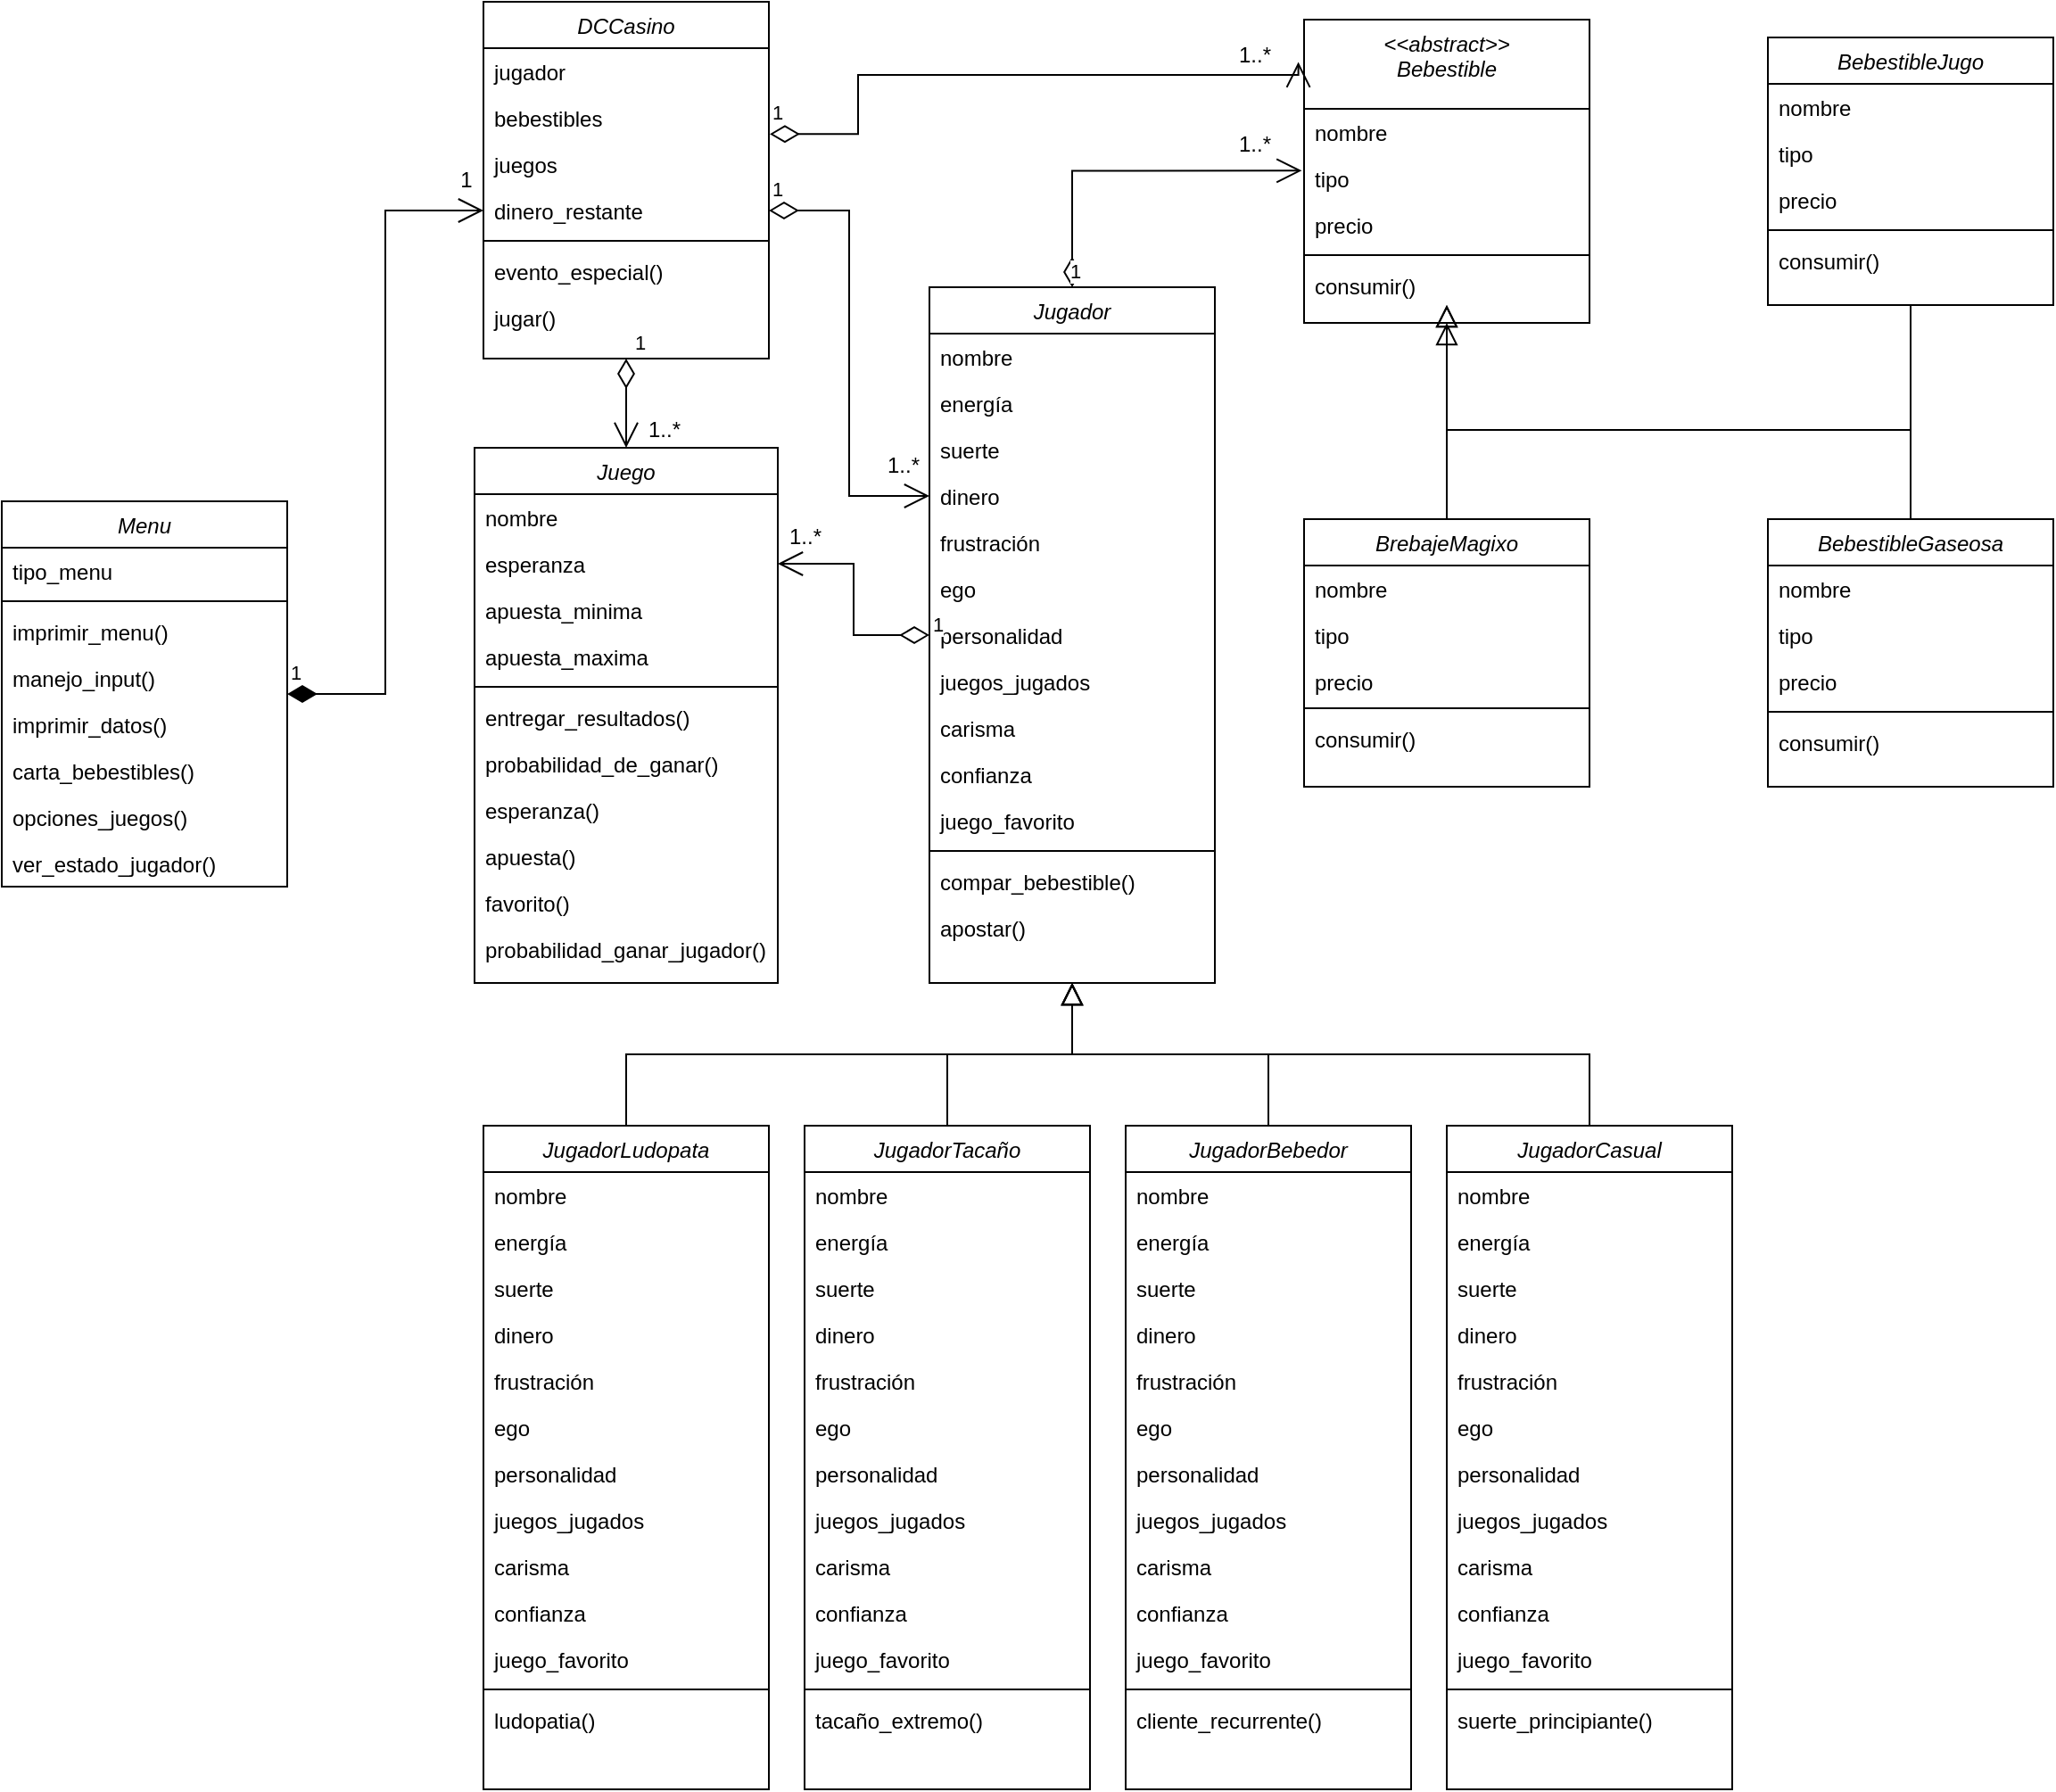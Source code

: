 <mxfile version="17.4.0" type="github">
  <diagram id="C5RBs43oDa-KdzZeNtuy" name="Page-1">
    <mxGraphModel dx="1074" dy="660" grid="1" gridSize="10" guides="1" tooltips="1" connect="1" arrows="1" fold="1" page="1" pageScale="1" pageWidth="827" pageHeight="1169" math="0" shadow="0">
      <root>
        <mxCell id="WIyWlLk6GJQsqaUBKTNV-0" />
        <mxCell id="WIyWlLk6GJQsqaUBKTNV-1" parent="WIyWlLk6GJQsqaUBKTNV-0" />
        <mxCell id="zkfFHV4jXpPFQw0GAbJ--0" value="DCCasino" style="swimlane;fontStyle=2;align=center;verticalAlign=top;childLayout=stackLayout;horizontal=1;startSize=26;horizontalStack=0;resizeParent=1;resizeLast=0;collapsible=1;marginBottom=0;rounded=0;shadow=0;strokeWidth=1;" parent="WIyWlLk6GJQsqaUBKTNV-1" vertex="1">
          <mxGeometry x="380" y="110" width="160" height="200" as="geometry">
            <mxRectangle x="230" y="140" width="160" height="26" as="alternateBounds" />
          </mxGeometry>
        </mxCell>
        <mxCell id="S4NbqD-LdJgYtRjhfQRQ-27" value="jugador     &#xa;" style="text;align=left;verticalAlign=top;spacingLeft=4;spacingRight=4;overflow=hidden;rotatable=0;points=[[0,0.5],[1,0.5]];portConstraint=eastwest;rounded=0;shadow=0;html=0;" vertex="1" parent="zkfFHV4jXpPFQw0GAbJ--0">
          <mxGeometry y="26" width="160" height="26" as="geometry" />
        </mxCell>
        <mxCell id="S4NbqD-LdJgYtRjhfQRQ-28" value="bebestibles" style="text;align=left;verticalAlign=top;spacingLeft=4;spacingRight=4;overflow=hidden;rotatable=0;points=[[0,0.5],[1,0.5]];portConstraint=eastwest;rounded=0;shadow=0;html=0;" vertex="1" parent="zkfFHV4jXpPFQw0GAbJ--0">
          <mxGeometry y="52" width="160" height="26" as="geometry" />
        </mxCell>
        <mxCell id="zkfFHV4jXpPFQw0GAbJ--1" value="juegos" style="text;align=left;verticalAlign=top;spacingLeft=4;spacingRight=4;overflow=hidden;rotatable=0;points=[[0,0.5],[1,0.5]];portConstraint=eastwest;" parent="zkfFHV4jXpPFQw0GAbJ--0" vertex="1">
          <mxGeometry y="78" width="160" height="26" as="geometry" />
        </mxCell>
        <mxCell id="zkfFHV4jXpPFQw0GAbJ--2" value="dinero_restante" style="text;align=left;verticalAlign=top;spacingLeft=4;spacingRight=4;overflow=hidden;rotatable=0;points=[[0,0.5],[1,0.5]];portConstraint=eastwest;rounded=0;shadow=0;html=0;" parent="zkfFHV4jXpPFQw0GAbJ--0" vertex="1">
          <mxGeometry y="104" width="160" height="26" as="geometry" />
        </mxCell>
        <mxCell id="zkfFHV4jXpPFQw0GAbJ--4" value="" style="line;html=1;strokeWidth=1;align=left;verticalAlign=middle;spacingTop=-1;spacingLeft=3;spacingRight=3;rotatable=0;labelPosition=right;points=[];portConstraint=eastwest;" parent="zkfFHV4jXpPFQw0GAbJ--0" vertex="1">
          <mxGeometry y="130" width="160" height="8" as="geometry" />
        </mxCell>
        <mxCell id="zkfFHV4jXpPFQw0GAbJ--5" value="evento_especial()" style="text;align=left;verticalAlign=top;spacingLeft=4;spacingRight=4;overflow=hidden;rotatable=0;points=[[0,0.5],[1,0.5]];portConstraint=eastwest;" parent="zkfFHV4jXpPFQw0GAbJ--0" vertex="1">
          <mxGeometry y="138" width="160" height="26" as="geometry" />
        </mxCell>
        <mxCell id="S4NbqD-LdJgYtRjhfQRQ-1" value="jugar()" style="text;align=left;verticalAlign=top;spacingLeft=4;spacingRight=4;overflow=hidden;rotatable=0;points=[[0,0.5],[1,0.5]];portConstraint=eastwest;" vertex="1" parent="zkfFHV4jXpPFQw0GAbJ--0">
          <mxGeometry y="164" width="160" height="26" as="geometry" />
        </mxCell>
        <mxCell id="S4NbqD-LdJgYtRjhfQRQ-2" value="Menu" style="swimlane;fontStyle=2;align=center;verticalAlign=top;childLayout=stackLayout;horizontal=1;startSize=26;horizontalStack=0;resizeParent=1;resizeLast=0;collapsible=1;marginBottom=0;rounded=0;shadow=0;strokeWidth=1;" vertex="1" parent="WIyWlLk6GJQsqaUBKTNV-1">
          <mxGeometry x="110" y="390" width="160" height="216" as="geometry">
            <mxRectangle x="230" y="140" width="160" height="26" as="alternateBounds" />
          </mxGeometry>
        </mxCell>
        <mxCell id="S4NbqD-LdJgYtRjhfQRQ-3" value="tipo_menu " style="text;align=left;verticalAlign=top;spacingLeft=4;spacingRight=4;overflow=hidden;rotatable=0;points=[[0,0.5],[1,0.5]];portConstraint=eastwest;" vertex="1" parent="S4NbqD-LdJgYtRjhfQRQ-2">
          <mxGeometry y="26" width="160" height="26" as="geometry" />
        </mxCell>
        <mxCell id="S4NbqD-LdJgYtRjhfQRQ-7" value="" style="line;html=1;strokeWidth=1;align=left;verticalAlign=middle;spacingTop=-1;spacingLeft=3;spacingRight=3;rotatable=0;labelPosition=right;points=[];portConstraint=eastwest;" vertex="1" parent="S4NbqD-LdJgYtRjhfQRQ-2">
          <mxGeometry y="52" width="160" height="8" as="geometry" />
        </mxCell>
        <mxCell id="S4NbqD-LdJgYtRjhfQRQ-207" value="imprimir_menu()" style="text;align=left;verticalAlign=top;spacingLeft=4;spacingRight=4;overflow=hidden;rotatable=0;points=[[0,0.5],[1,0.5]];portConstraint=eastwest;" vertex="1" parent="S4NbqD-LdJgYtRjhfQRQ-2">
          <mxGeometry y="60" width="160" height="26" as="geometry" />
        </mxCell>
        <mxCell id="S4NbqD-LdJgYtRjhfQRQ-208" value="manejo_input()" style="text;align=left;verticalAlign=top;spacingLeft=4;spacingRight=4;overflow=hidden;rotatable=0;points=[[0,0.5],[1,0.5]];portConstraint=eastwest;" vertex="1" parent="S4NbqD-LdJgYtRjhfQRQ-2">
          <mxGeometry y="86" width="160" height="26" as="geometry" />
        </mxCell>
        <mxCell id="S4NbqD-LdJgYtRjhfQRQ-211" value="imprimir_datos()" style="text;align=left;verticalAlign=top;spacingLeft=4;spacingRight=4;overflow=hidden;rotatable=0;points=[[0,0.5],[1,0.5]];portConstraint=eastwest;" vertex="1" parent="S4NbqD-LdJgYtRjhfQRQ-2">
          <mxGeometry y="112" width="160" height="26" as="geometry" />
        </mxCell>
        <mxCell id="S4NbqD-LdJgYtRjhfQRQ-209" value="carta_bebestibles()" style="text;align=left;verticalAlign=top;spacingLeft=4;spacingRight=4;overflow=hidden;rotatable=0;points=[[0,0.5],[1,0.5]];portConstraint=eastwest;" vertex="1" parent="S4NbqD-LdJgYtRjhfQRQ-2">
          <mxGeometry y="138" width="160" height="26" as="geometry" />
        </mxCell>
        <mxCell id="S4NbqD-LdJgYtRjhfQRQ-210" value="opciones_juegos()" style="text;align=left;verticalAlign=top;spacingLeft=4;spacingRight=4;overflow=hidden;rotatable=0;points=[[0,0.5],[1,0.5]];portConstraint=eastwest;" vertex="1" parent="S4NbqD-LdJgYtRjhfQRQ-2">
          <mxGeometry y="164" width="160" height="26" as="geometry" />
        </mxCell>
        <mxCell id="S4NbqD-LdJgYtRjhfQRQ-212" value="ver_estado_jugador()" style="text;align=left;verticalAlign=top;spacingLeft=4;spacingRight=4;overflow=hidden;rotatable=0;points=[[0,0.5],[1,0.5]];portConstraint=eastwest;" vertex="1" parent="S4NbqD-LdJgYtRjhfQRQ-2">
          <mxGeometry y="190" width="160" height="26" as="geometry" />
        </mxCell>
        <mxCell id="S4NbqD-LdJgYtRjhfQRQ-10" value="Jugador" style="swimlane;fontStyle=2;align=center;verticalAlign=top;childLayout=stackLayout;horizontal=1;startSize=26;horizontalStack=0;resizeParent=1;resizeLast=0;collapsible=1;marginBottom=0;rounded=0;shadow=0;strokeWidth=1;" vertex="1" parent="WIyWlLk6GJQsqaUBKTNV-1">
          <mxGeometry x="630" y="270" width="160" height="390" as="geometry">
            <mxRectangle x="230" y="140" width="160" height="26" as="alternateBounds" />
          </mxGeometry>
        </mxCell>
        <mxCell id="S4NbqD-LdJgYtRjhfQRQ-30" value="nombre" style="text;align=left;verticalAlign=top;spacingLeft=4;spacingRight=4;overflow=hidden;rotatable=0;points=[[0,0.5],[1,0.5]];portConstraint=eastwest;" vertex="1" parent="S4NbqD-LdJgYtRjhfQRQ-10">
          <mxGeometry y="26" width="160" height="26" as="geometry" />
        </mxCell>
        <mxCell id="S4NbqD-LdJgYtRjhfQRQ-14" value="energía" style="text;align=left;verticalAlign=top;spacingLeft=4;spacingRight=4;overflow=hidden;rotatable=0;points=[[0,0.5],[1,0.5]];portConstraint=eastwest;rounded=0;shadow=0;html=0;" vertex="1" parent="S4NbqD-LdJgYtRjhfQRQ-10">
          <mxGeometry y="52" width="160" height="26" as="geometry" />
        </mxCell>
        <mxCell id="S4NbqD-LdJgYtRjhfQRQ-31" value="suerte" style="text;align=left;verticalAlign=top;spacingLeft=4;spacingRight=4;overflow=hidden;rotatable=0;points=[[0,0.5],[1,0.5]];portConstraint=eastwest;" vertex="1" parent="S4NbqD-LdJgYtRjhfQRQ-10">
          <mxGeometry y="78" width="160" height="26" as="geometry" />
        </mxCell>
        <mxCell id="S4NbqD-LdJgYtRjhfQRQ-12" value="dinero" style="text;align=left;verticalAlign=top;spacingLeft=4;spacingRight=4;overflow=hidden;rotatable=0;points=[[0,0.5],[1,0.5]];portConstraint=eastwest;rounded=0;shadow=0;html=0;" vertex="1" parent="S4NbqD-LdJgYtRjhfQRQ-10">
          <mxGeometry y="104" width="160" height="26" as="geometry" />
        </mxCell>
        <mxCell id="S4NbqD-LdJgYtRjhfQRQ-32" value="frustración" style="text;align=left;verticalAlign=top;spacingLeft=4;spacingRight=4;overflow=hidden;rotatable=0;points=[[0,0.5],[1,0.5]];portConstraint=eastwest;" vertex="1" parent="S4NbqD-LdJgYtRjhfQRQ-10">
          <mxGeometry y="130" width="160" height="26" as="geometry" />
        </mxCell>
        <mxCell id="S4NbqD-LdJgYtRjhfQRQ-33" value="ego" style="text;align=left;verticalAlign=top;spacingLeft=4;spacingRight=4;overflow=hidden;rotatable=0;points=[[0,0.5],[1,0.5]];portConstraint=eastwest;" vertex="1" parent="S4NbqD-LdJgYtRjhfQRQ-10">
          <mxGeometry y="156" width="160" height="26" as="geometry" />
        </mxCell>
        <mxCell id="S4NbqD-LdJgYtRjhfQRQ-34" value="personalidad" style="text;align=left;verticalAlign=top;spacingLeft=4;spacingRight=4;overflow=hidden;rotatable=0;points=[[0,0.5],[1,0.5]];portConstraint=eastwest;" vertex="1" parent="S4NbqD-LdJgYtRjhfQRQ-10">
          <mxGeometry y="182" width="160" height="26" as="geometry" />
        </mxCell>
        <mxCell id="S4NbqD-LdJgYtRjhfQRQ-35" value="juegos_jugados" style="text;align=left;verticalAlign=top;spacingLeft=4;spacingRight=4;overflow=hidden;rotatable=0;points=[[0,0.5],[1,0.5]];portConstraint=eastwest;" vertex="1" parent="S4NbqD-LdJgYtRjhfQRQ-10">
          <mxGeometry y="208" width="160" height="26" as="geometry" />
        </mxCell>
        <mxCell id="S4NbqD-LdJgYtRjhfQRQ-11" value="carisma" style="text;align=left;verticalAlign=top;spacingLeft=4;spacingRight=4;overflow=hidden;rotatable=0;points=[[0,0.5],[1,0.5]];portConstraint=eastwest;" vertex="1" parent="S4NbqD-LdJgYtRjhfQRQ-10">
          <mxGeometry y="234" width="160" height="26" as="geometry" />
        </mxCell>
        <mxCell id="S4NbqD-LdJgYtRjhfQRQ-13" value="confianza" style="text;align=left;verticalAlign=top;spacingLeft=4;spacingRight=4;overflow=hidden;rotatable=0;points=[[0,0.5],[1,0.5]];portConstraint=eastwest;rounded=0;shadow=0;html=0;" vertex="1" parent="S4NbqD-LdJgYtRjhfQRQ-10">
          <mxGeometry y="260" width="160" height="26" as="geometry" />
        </mxCell>
        <mxCell id="S4NbqD-LdJgYtRjhfQRQ-36" value="juego_favorito" style="text;align=left;verticalAlign=top;spacingLeft=4;spacingRight=4;overflow=hidden;rotatable=0;points=[[0,0.5],[1,0.5]];portConstraint=eastwest;rounded=0;shadow=0;html=0;" vertex="1" parent="S4NbqD-LdJgYtRjhfQRQ-10">
          <mxGeometry y="286" width="160" height="26" as="geometry" />
        </mxCell>
        <mxCell id="S4NbqD-LdJgYtRjhfQRQ-15" value="" style="line;html=1;strokeWidth=1;align=left;verticalAlign=middle;spacingTop=-1;spacingLeft=3;spacingRight=3;rotatable=0;labelPosition=right;points=[];portConstraint=eastwest;" vertex="1" parent="S4NbqD-LdJgYtRjhfQRQ-10">
          <mxGeometry y="312" width="160" height="8" as="geometry" />
        </mxCell>
        <mxCell id="S4NbqD-LdJgYtRjhfQRQ-16" value="compar_bebestible()" style="text;align=left;verticalAlign=top;spacingLeft=4;spacingRight=4;overflow=hidden;rotatable=0;points=[[0,0.5],[1,0.5]];portConstraint=eastwest;" vertex="1" parent="S4NbqD-LdJgYtRjhfQRQ-10">
          <mxGeometry y="320" width="160" height="26" as="geometry" />
        </mxCell>
        <mxCell id="S4NbqD-LdJgYtRjhfQRQ-17" value="apostar()" style="text;align=left;verticalAlign=top;spacingLeft=4;spacingRight=4;overflow=hidden;rotatable=0;points=[[0,0.5],[1,0.5]];portConstraint=eastwest;" vertex="1" parent="S4NbqD-LdJgYtRjhfQRQ-10">
          <mxGeometry y="346" width="160" height="26" as="geometry" />
        </mxCell>
        <mxCell id="S4NbqD-LdJgYtRjhfQRQ-37" value="JugadorLudopata" style="swimlane;fontStyle=2;align=center;verticalAlign=top;childLayout=stackLayout;horizontal=1;startSize=26;horizontalStack=0;resizeParent=1;resizeLast=0;collapsible=1;marginBottom=0;rounded=0;shadow=0;strokeWidth=1;" vertex="1" parent="WIyWlLk6GJQsqaUBKTNV-1">
          <mxGeometry x="380" y="740" width="160" height="372" as="geometry">
            <mxRectangle x="230" y="140" width="160" height="26" as="alternateBounds" />
          </mxGeometry>
        </mxCell>
        <mxCell id="S4NbqD-LdJgYtRjhfQRQ-38" value="nombre" style="text;align=left;verticalAlign=top;spacingLeft=4;spacingRight=4;overflow=hidden;rotatable=0;points=[[0,0.5],[1,0.5]];portConstraint=eastwest;" vertex="1" parent="S4NbqD-LdJgYtRjhfQRQ-37">
          <mxGeometry y="26" width="160" height="26" as="geometry" />
        </mxCell>
        <mxCell id="S4NbqD-LdJgYtRjhfQRQ-39" value="energía" style="text;align=left;verticalAlign=top;spacingLeft=4;spacingRight=4;overflow=hidden;rotatable=0;points=[[0,0.5],[1,0.5]];portConstraint=eastwest;rounded=0;shadow=0;html=0;" vertex="1" parent="S4NbqD-LdJgYtRjhfQRQ-37">
          <mxGeometry y="52" width="160" height="26" as="geometry" />
        </mxCell>
        <mxCell id="S4NbqD-LdJgYtRjhfQRQ-40" value="suerte" style="text;align=left;verticalAlign=top;spacingLeft=4;spacingRight=4;overflow=hidden;rotatable=0;points=[[0,0.5],[1,0.5]];portConstraint=eastwest;" vertex="1" parent="S4NbqD-LdJgYtRjhfQRQ-37">
          <mxGeometry y="78" width="160" height="26" as="geometry" />
        </mxCell>
        <mxCell id="S4NbqD-LdJgYtRjhfQRQ-41" value="dinero" style="text;align=left;verticalAlign=top;spacingLeft=4;spacingRight=4;overflow=hidden;rotatable=0;points=[[0,0.5],[1,0.5]];portConstraint=eastwest;rounded=0;shadow=0;html=0;" vertex="1" parent="S4NbqD-LdJgYtRjhfQRQ-37">
          <mxGeometry y="104" width="160" height="26" as="geometry" />
        </mxCell>
        <mxCell id="S4NbqD-LdJgYtRjhfQRQ-42" value="frustración" style="text;align=left;verticalAlign=top;spacingLeft=4;spacingRight=4;overflow=hidden;rotatable=0;points=[[0,0.5],[1,0.5]];portConstraint=eastwest;" vertex="1" parent="S4NbqD-LdJgYtRjhfQRQ-37">
          <mxGeometry y="130" width="160" height="26" as="geometry" />
        </mxCell>
        <mxCell id="S4NbqD-LdJgYtRjhfQRQ-43" value="ego" style="text;align=left;verticalAlign=top;spacingLeft=4;spacingRight=4;overflow=hidden;rotatable=0;points=[[0,0.5],[1,0.5]];portConstraint=eastwest;" vertex="1" parent="S4NbqD-LdJgYtRjhfQRQ-37">
          <mxGeometry y="156" width="160" height="26" as="geometry" />
        </mxCell>
        <mxCell id="S4NbqD-LdJgYtRjhfQRQ-44" value="personalidad" style="text;align=left;verticalAlign=top;spacingLeft=4;spacingRight=4;overflow=hidden;rotatable=0;points=[[0,0.5],[1,0.5]];portConstraint=eastwest;" vertex="1" parent="S4NbqD-LdJgYtRjhfQRQ-37">
          <mxGeometry y="182" width="160" height="26" as="geometry" />
        </mxCell>
        <mxCell id="S4NbqD-LdJgYtRjhfQRQ-45" value="juegos_jugados" style="text;align=left;verticalAlign=top;spacingLeft=4;spacingRight=4;overflow=hidden;rotatable=0;points=[[0,0.5],[1,0.5]];portConstraint=eastwest;" vertex="1" parent="S4NbqD-LdJgYtRjhfQRQ-37">
          <mxGeometry y="208" width="160" height="26" as="geometry" />
        </mxCell>
        <mxCell id="S4NbqD-LdJgYtRjhfQRQ-46" value="carisma" style="text;align=left;verticalAlign=top;spacingLeft=4;spacingRight=4;overflow=hidden;rotatable=0;points=[[0,0.5],[1,0.5]];portConstraint=eastwest;" vertex="1" parent="S4NbqD-LdJgYtRjhfQRQ-37">
          <mxGeometry y="234" width="160" height="26" as="geometry" />
        </mxCell>
        <mxCell id="S4NbqD-LdJgYtRjhfQRQ-47" value="confianza" style="text;align=left;verticalAlign=top;spacingLeft=4;spacingRight=4;overflow=hidden;rotatable=0;points=[[0,0.5],[1,0.5]];portConstraint=eastwest;rounded=0;shadow=0;html=0;" vertex="1" parent="S4NbqD-LdJgYtRjhfQRQ-37">
          <mxGeometry y="260" width="160" height="26" as="geometry" />
        </mxCell>
        <mxCell id="S4NbqD-LdJgYtRjhfQRQ-48" value="juego_favorito" style="text;align=left;verticalAlign=top;spacingLeft=4;spacingRight=4;overflow=hidden;rotatable=0;points=[[0,0.5],[1,0.5]];portConstraint=eastwest;rounded=0;shadow=0;html=0;" vertex="1" parent="S4NbqD-LdJgYtRjhfQRQ-37">
          <mxGeometry y="286" width="160" height="26" as="geometry" />
        </mxCell>
        <mxCell id="S4NbqD-LdJgYtRjhfQRQ-49" value="" style="line;html=1;strokeWidth=1;align=left;verticalAlign=middle;spacingTop=-1;spacingLeft=3;spacingRight=3;rotatable=0;labelPosition=right;points=[];portConstraint=eastwest;" vertex="1" parent="S4NbqD-LdJgYtRjhfQRQ-37">
          <mxGeometry y="312" width="160" height="8" as="geometry" />
        </mxCell>
        <mxCell id="S4NbqD-LdJgYtRjhfQRQ-53" value="ludopatia()" style="text;align=left;verticalAlign=top;spacingLeft=4;spacingRight=4;overflow=hidden;rotatable=0;points=[[0,0.5],[1,0.5]];portConstraint=eastwest;rounded=0;shadow=0;html=0;" vertex="1" parent="S4NbqD-LdJgYtRjhfQRQ-37">
          <mxGeometry y="320" width="160" height="26" as="geometry" />
        </mxCell>
        <mxCell id="S4NbqD-LdJgYtRjhfQRQ-54" value="JugadorTacaño" style="swimlane;fontStyle=2;align=center;verticalAlign=top;childLayout=stackLayout;horizontal=1;startSize=26;horizontalStack=0;resizeParent=1;resizeLast=0;collapsible=1;marginBottom=0;rounded=0;shadow=0;strokeWidth=1;" vertex="1" parent="WIyWlLk6GJQsqaUBKTNV-1">
          <mxGeometry x="560" y="740" width="160" height="372" as="geometry">
            <mxRectangle x="230" y="140" width="160" height="26" as="alternateBounds" />
          </mxGeometry>
        </mxCell>
        <mxCell id="S4NbqD-LdJgYtRjhfQRQ-55" value="nombre" style="text;align=left;verticalAlign=top;spacingLeft=4;spacingRight=4;overflow=hidden;rotatable=0;points=[[0,0.5],[1,0.5]];portConstraint=eastwest;" vertex="1" parent="S4NbqD-LdJgYtRjhfQRQ-54">
          <mxGeometry y="26" width="160" height="26" as="geometry" />
        </mxCell>
        <mxCell id="S4NbqD-LdJgYtRjhfQRQ-56" value="energía" style="text;align=left;verticalAlign=top;spacingLeft=4;spacingRight=4;overflow=hidden;rotatable=0;points=[[0,0.5],[1,0.5]];portConstraint=eastwest;rounded=0;shadow=0;html=0;" vertex="1" parent="S4NbqD-LdJgYtRjhfQRQ-54">
          <mxGeometry y="52" width="160" height="26" as="geometry" />
        </mxCell>
        <mxCell id="S4NbqD-LdJgYtRjhfQRQ-57" value="suerte" style="text;align=left;verticalAlign=top;spacingLeft=4;spacingRight=4;overflow=hidden;rotatable=0;points=[[0,0.5],[1,0.5]];portConstraint=eastwest;" vertex="1" parent="S4NbqD-LdJgYtRjhfQRQ-54">
          <mxGeometry y="78" width="160" height="26" as="geometry" />
        </mxCell>
        <mxCell id="S4NbqD-LdJgYtRjhfQRQ-58" value="dinero" style="text;align=left;verticalAlign=top;spacingLeft=4;spacingRight=4;overflow=hidden;rotatable=0;points=[[0,0.5],[1,0.5]];portConstraint=eastwest;rounded=0;shadow=0;html=0;" vertex="1" parent="S4NbqD-LdJgYtRjhfQRQ-54">
          <mxGeometry y="104" width="160" height="26" as="geometry" />
        </mxCell>
        <mxCell id="S4NbqD-LdJgYtRjhfQRQ-59" value="frustración" style="text;align=left;verticalAlign=top;spacingLeft=4;spacingRight=4;overflow=hidden;rotatable=0;points=[[0,0.5],[1,0.5]];portConstraint=eastwest;" vertex="1" parent="S4NbqD-LdJgYtRjhfQRQ-54">
          <mxGeometry y="130" width="160" height="26" as="geometry" />
        </mxCell>
        <mxCell id="S4NbqD-LdJgYtRjhfQRQ-60" value="ego" style="text;align=left;verticalAlign=top;spacingLeft=4;spacingRight=4;overflow=hidden;rotatable=0;points=[[0,0.5],[1,0.5]];portConstraint=eastwest;" vertex="1" parent="S4NbqD-LdJgYtRjhfQRQ-54">
          <mxGeometry y="156" width="160" height="26" as="geometry" />
        </mxCell>
        <mxCell id="S4NbqD-LdJgYtRjhfQRQ-61" value="personalidad" style="text;align=left;verticalAlign=top;spacingLeft=4;spacingRight=4;overflow=hidden;rotatable=0;points=[[0,0.5],[1,0.5]];portConstraint=eastwest;" vertex="1" parent="S4NbqD-LdJgYtRjhfQRQ-54">
          <mxGeometry y="182" width="160" height="26" as="geometry" />
        </mxCell>
        <mxCell id="S4NbqD-LdJgYtRjhfQRQ-62" value="juegos_jugados" style="text;align=left;verticalAlign=top;spacingLeft=4;spacingRight=4;overflow=hidden;rotatable=0;points=[[0,0.5],[1,0.5]];portConstraint=eastwest;" vertex="1" parent="S4NbqD-LdJgYtRjhfQRQ-54">
          <mxGeometry y="208" width="160" height="26" as="geometry" />
        </mxCell>
        <mxCell id="S4NbqD-LdJgYtRjhfQRQ-63" value="carisma" style="text;align=left;verticalAlign=top;spacingLeft=4;spacingRight=4;overflow=hidden;rotatable=0;points=[[0,0.5],[1,0.5]];portConstraint=eastwest;" vertex="1" parent="S4NbqD-LdJgYtRjhfQRQ-54">
          <mxGeometry y="234" width="160" height="26" as="geometry" />
        </mxCell>
        <mxCell id="S4NbqD-LdJgYtRjhfQRQ-64" value="confianza" style="text;align=left;verticalAlign=top;spacingLeft=4;spacingRight=4;overflow=hidden;rotatable=0;points=[[0,0.5],[1,0.5]];portConstraint=eastwest;rounded=0;shadow=0;html=0;" vertex="1" parent="S4NbqD-LdJgYtRjhfQRQ-54">
          <mxGeometry y="260" width="160" height="26" as="geometry" />
        </mxCell>
        <mxCell id="S4NbqD-LdJgYtRjhfQRQ-65" value="juego_favorito" style="text;align=left;verticalAlign=top;spacingLeft=4;spacingRight=4;overflow=hidden;rotatable=0;points=[[0,0.5],[1,0.5]];portConstraint=eastwest;rounded=0;shadow=0;html=0;" vertex="1" parent="S4NbqD-LdJgYtRjhfQRQ-54">
          <mxGeometry y="286" width="160" height="26" as="geometry" />
        </mxCell>
        <mxCell id="S4NbqD-LdJgYtRjhfQRQ-66" value="" style="line;html=1;strokeWidth=1;align=left;verticalAlign=middle;spacingTop=-1;spacingLeft=3;spacingRight=3;rotatable=0;labelPosition=right;points=[];portConstraint=eastwest;" vertex="1" parent="S4NbqD-LdJgYtRjhfQRQ-54">
          <mxGeometry y="312" width="160" height="8" as="geometry" />
        </mxCell>
        <mxCell id="S4NbqD-LdJgYtRjhfQRQ-67" value="tacaño_extremo()" style="text;align=left;verticalAlign=top;spacingLeft=4;spacingRight=4;overflow=hidden;rotatable=0;points=[[0,0.5],[1,0.5]];portConstraint=eastwest;rounded=0;shadow=0;html=0;" vertex="1" parent="S4NbqD-LdJgYtRjhfQRQ-54">
          <mxGeometry y="320" width="160" height="26" as="geometry" />
        </mxCell>
        <mxCell id="S4NbqD-LdJgYtRjhfQRQ-68" value="JugadorBebedor" style="swimlane;fontStyle=2;align=center;verticalAlign=top;childLayout=stackLayout;horizontal=1;startSize=26;horizontalStack=0;resizeParent=1;resizeLast=0;collapsible=1;marginBottom=0;rounded=0;shadow=0;strokeWidth=1;" vertex="1" parent="WIyWlLk6GJQsqaUBKTNV-1">
          <mxGeometry x="740" y="740" width="160" height="372" as="geometry">
            <mxRectangle x="230" y="140" width="160" height="26" as="alternateBounds" />
          </mxGeometry>
        </mxCell>
        <mxCell id="S4NbqD-LdJgYtRjhfQRQ-69" value="nombre" style="text;align=left;verticalAlign=top;spacingLeft=4;spacingRight=4;overflow=hidden;rotatable=0;points=[[0,0.5],[1,0.5]];portConstraint=eastwest;" vertex="1" parent="S4NbqD-LdJgYtRjhfQRQ-68">
          <mxGeometry y="26" width="160" height="26" as="geometry" />
        </mxCell>
        <mxCell id="S4NbqD-LdJgYtRjhfQRQ-70" value="energía" style="text;align=left;verticalAlign=top;spacingLeft=4;spacingRight=4;overflow=hidden;rotatable=0;points=[[0,0.5],[1,0.5]];portConstraint=eastwest;rounded=0;shadow=0;html=0;" vertex="1" parent="S4NbqD-LdJgYtRjhfQRQ-68">
          <mxGeometry y="52" width="160" height="26" as="geometry" />
        </mxCell>
        <mxCell id="S4NbqD-LdJgYtRjhfQRQ-71" value="suerte" style="text;align=left;verticalAlign=top;spacingLeft=4;spacingRight=4;overflow=hidden;rotatable=0;points=[[0,0.5],[1,0.5]];portConstraint=eastwest;" vertex="1" parent="S4NbqD-LdJgYtRjhfQRQ-68">
          <mxGeometry y="78" width="160" height="26" as="geometry" />
        </mxCell>
        <mxCell id="S4NbqD-LdJgYtRjhfQRQ-72" value="dinero" style="text;align=left;verticalAlign=top;spacingLeft=4;spacingRight=4;overflow=hidden;rotatable=0;points=[[0,0.5],[1,0.5]];portConstraint=eastwest;rounded=0;shadow=0;html=0;" vertex="1" parent="S4NbqD-LdJgYtRjhfQRQ-68">
          <mxGeometry y="104" width="160" height="26" as="geometry" />
        </mxCell>
        <mxCell id="S4NbqD-LdJgYtRjhfQRQ-73" value="frustración" style="text;align=left;verticalAlign=top;spacingLeft=4;spacingRight=4;overflow=hidden;rotatable=0;points=[[0,0.5],[1,0.5]];portConstraint=eastwest;" vertex="1" parent="S4NbqD-LdJgYtRjhfQRQ-68">
          <mxGeometry y="130" width="160" height="26" as="geometry" />
        </mxCell>
        <mxCell id="S4NbqD-LdJgYtRjhfQRQ-74" value="ego" style="text;align=left;verticalAlign=top;spacingLeft=4;spacingRight=4;overflow=hidden;rotatable=0;points=[[0,0.5],[1,0.5]];portConstraint=eastwest;" vertex="1" parent="S4NbqD-LdJgYtRjhfQRQ-68">
          <mxGeometry y="156" width="160" height="26" as="geometry" />
        </mxCell>
        <mxCell id="S4NbqD-LdJgYtRjhfQRQ-75" value="personalidad" style="text;align=left;verticalAlign=top;spacingLeft=4;spacingRight=4;overflow=hidden;rotatable=0;points=[[0,0.5],[1,0.5]];portConstraint=eastwest;" vertex="1" parent="S4NbqD-LdJgYtRjhfQRQ-68">
          <mxGeometry y="182" width="160" height="26" as="geometry" />
        </mxCell>
        <mxCell id="S4NbqD-LdJgYtRjhfQRQ-76" value="juegos_jugados" style="text;align=left;verticalAlign=top;spacingLeft=4;spacingRight=4;overflow=hidden;rotatable=0;points=[[0,0.5],[1,0.5]];portConstraint=eastwest;" vertex="1" parent="S4NbqD-LdJgYtRjhfQRQ-68">
          <mxGeometry y="208" width="160" height="26" as="geometry" />
        </mxCell>
        <mxCell id="S4NbqD-LdJgYtRjhfQRQ-77" value="carisma" style="text;align=left;verticalAlign=top;spacingLeft=4;spacingRight=4;overflow=hidden;rotatable=0;points=[[0,0.5],[1,0.5]];portConstraint=eastwest;" vertex="1" parent="S4NbqD-LdJgYtRjhfQRQ-68">
          <mxGeometry y="234" width="160" height="26" as="geometry" />
        </mxCell>
        <mxCell id="S4NbqD-LdJgYtRjhfQRQ-78" value="confianza" style="text;align=left;verticalAlign=top;spacingLeft=4;spacingRight=4;overflow=hidden;rotatable=0;points=[[0,0.5],[1,0.5]];portConstraint=eastwest;rounded=0;shadow=0;html=0;" vertex="1" parent="S4NbqD-LdJgYtRjhfQRQ-68">
          <mxGeometry y="260" width="160" height="26" as="geometry" />
        </mxCell>
        <mxCell id="S4NbqD-LdJgYtRjhfQRQ-79" value="juego_favorito" style="text;align=left;verticalAlign=top;spacingLeft=4;spacingRight=4;overflow=hidden;rotatable=0;points=[[0,0.5],[1,0.5]];portConstraint=eastwest;rounded=0;shadow=0;html=0;" vertex="1" parent="S4NbqD-LdJgYtRjhfQRQ-68">
          <mxGeometry y="286" width="160" height="26" as="geometry" />
        </mxCell>
        <mxCell id="S4NbqD-LdJgYtRjhfQRQ-80" value="" style="line;html=1;strokeWidth=1;align=left;verticalAlign=middle;spacingTop=-1;spacingLeft=3;spacingRight=3;rotatable=0;labelPosition=right;points=[];portConstraint=eastwest;" vertex="1" parent="S4NbqD-LdJgYtRjhfQRQ-68">
          <mxGeometry y="312" width="160" height="8" as="geometry" />
        </mxCell>
        <mxCell id="S4NbqD-LdJgYtRjhfQRQ-81" value="cliente_recurrente()" style="text;align=left;verticalAlign=top;spacingLeft=4;spacingRight=4;overflow=hidden;rotatable=0;points=[[0,0.5],[1,0.5]];portConstraint=eastwest;rounded=0;shadow=0;html=0;" vertex="1" parent="S4NbqD-LdJgYtRjhfQRQ-68">
          <mxGeometry y="320" width="160" height="26" as="geometry" />
        </mxCell>
        <mxCell id="S4NbqD-LdJgYtRjhfQRQ-82" value="JugadorCasual" style="swimlane;fontStyle=2;align=center;verticalAlign=top;childLayout=stackLayout;horizontal=1;startSize=26;horizontalStack=0;resizeParent=1;resizeLast=0;collapsible=1;marginBottom=0;rounded=0;shadow=0;strokeWidth=1;" vertex="1" parent="WIyWlLk6GJQsqaUBKTNV-1">
          <mxGeometry x="920" y="740" width="160" height="372" as="geometry">
            <mxRectangle x="230" y="140" width="160" height="26" as="alternateBounds" />
          </mxGeometry>
        </mxCell>
        <mxCell id="S4NbqD-LdJgYtRjhfQRQ-83" value="nombre" style="text;align=left;verticalAlign=top;spacingLeft=4;spacingRight=4;overflow=hidden;rotatable=0;points=[[0,0.5],[1,0.5]];portConstraint=eastwest;" vertex="1" parent="S4NbqD-LdJgYtRjhfQRQ-82">
          <mxGeometry y="26" width="160" height="26" as="geometry" />
        </mxCell>
        <mxCell id="S4NbqD-LdJgYtRjhfQRQ-84" value="energía" style="text;align=left;verticalAlign=top;spacingLeft=4;spacingRight=4;overflow=hidden;rotatable=0;points=[[0,0.5],[1,0.5]];portConstraint=eastwest;rounded=0;shadow=0;html=0;" vertex="1" parent="S4NbqD-LdJgYtRjhfQRQ-82">
          <mxGeometry y="52" width="160" height="26" as="geometry" />
        </mxCell>
        <mxCell id="S4NbqD-LdJgYtRjhfQRQ-85" value="suerte" style="text;align=left;verticalAlign=top;spacingLeft=4;spacingRight=4;overflow=hidden;rotatable=0;points=[[0,0.5],[1,0.5]];portConstraint=eastwest;" vertex="1" parent="S4NbqD-LdJgYtRjhfQRQ-82">
          <mxGeometry y="78" width="160" height="26" as="geometry" />
        </mxCell>
        <mxCell id="S4NbqD-LdJgYtRjhfQRQ-86" value="dinero" style="text;align=left;verticalAlign=top;spacingLeft=4;spacingRight=4;overflow=hidden;rotatable=0;points=[[0,0.5],[1,0.5]];portConstraint=eastwest;rounded=0;shadow=0;html=0;" vertex="1" parent="S4NbqD-LdJgYtRjhfQRQ-82">
          <mxGeometry y="104" width="160" height="26" as="geometry" />
        </mxCell>
        <mxCell id="S4NbqD-LdJgYtRjhfQRQ-87" value="frustración" style="text;align=left;verticalAlign=top;spacingLeft=4;spacingRight=4;overflow=hidden;rotatable=0;points=[[0,0.5],[1,0.5]];portConstraint=eastwest;" vertex="1" parent="S4NbqD-LdJgYtRjhfQRQ-82">
          <mxGeometry y="130" width="160" height="26" as="geometry" />
        </mxCell>
        <mxCell id="S4NbqD-LdJgYtRjhfQRQ-88" value="ego" style="text;align=left;verticalAlign=top;spacingLeft=4;spacingRight=4;overflow=hidden;rotatable=0;points=[[0,0.5],[1,0.5]];portConstraint=eastwest;" vertex="1" parent="S4NbqD-LdJgYtRjhfQRQ-82">
          <mxGeometry y="156" width="160" height="26" as="geometry" />
        </mxCell>
        <mxCell id="S4NbqD-LdJgYtRjhfQRQ-89" value="personalidad" style="text;align=left;verticalAlign=top;spacingLeft=4;spacingRight=4;overflow=hidden;rotatable=0;points=[[0,0.5],[1,0.5]];portConstraint=eastwest;" vertex="1" parent="S4NbqD-LdJgYtRjhfQRQ-82">
          <mxGeometry y="182" width="160" height="26" as="geometry" />
        </mxCell>
        <mxCell id="S4NbqD-LdJgYtRjhfQRQ-90" value="juegos_jugados" style="text;align=left;verticalAlign=top;spacingLeft=4;spacingRight=4;overflow=hidden;rotatable=0;points=[[0,0.5],[1,0.5]];portConstraint=eastwest;" vertex="1" parent="S4NbqD-LdJgYtRjhfQRQ-82">
          <mxGeometry y="208" width="160" height="26" as="geometry" />
        </mxCell>
        <mxCell id="S4NbqD-LdJgYtRjhfQRQ-91" value="carisma" style="text;align=left;verticalAlign=top;spacingLeft=4;spacingRight=4;overflow=hidden;rotatable=0;points=[[0,0.5],[1,0.5]];portConstraint=eastwest;" vertex="1" parent="S4NbqD-LdJgYtRjhfQRQ-82">
          <mxGeometry y="234" width="160" height="26" as="geometry" />
        </mxCell>
        <mxCell id="S4NbqD-LdJgYtRjhfQRQ-92" value="confianza" style="text;align=left;verticalAlign=top;spacingLeft=4;spacingRight=4;overflow=hidden;rotatable=0;points=[[0,0.5],[1,0.5]];portConstraint=eastwest;rounded=0;shadow=0;html=0;" vertex="1" parent="S4NbqD-LdJgYtRjhfQRQ-82">
          <mxGeometry y="260" width="160" height="26" as="geometry" />
        </mxCell>
        <mxCell id="S4NbqD-LdJgYtRjhfQRQ-93" value="juego_favorito" style="text;align=left;verticalAlign=top;spacingLeft=4;spacingRight=4;overflow=hidden;rotatable=0;points=[[0,0.5],[1,0.5]];portConstraint=eastwest;rounded=0;shadow=0;html=0;" vertex="1" parent="S4NbqD-LdJgYtRjhfQRQ-82">
          <mxGeometry y="286" width="160" height="26" as="geometry" />
        </mxCell>
        <mxCell id="S4NbqD-LdJgYtRjhfQRQ-94" value="" style="line;html=1;strokeWidth=1;align=left;verticalAlign=middle;spacingTop=-1;spacingLeft=3;spacingRight=3;rotatable=0;labelPosition=right;points=[];portConstraint=eastwest;" vertex="1" parent="S4NbqD-LdJgYtRjhfQRQ-82">
          <mxGeometry y="312" width="160" height="8" as="geometry" />
        </mxCell>
        <mxCell id="S4NbqD-LdJgYtRjhfQRQ-95" value="suerte_principiante()" style="text;align=left;verticalAlign=top;spacingLeft=4;spacingRight=4;overflow=hidden;rotatable=0;points=[[0,0.5],[1,0.5]];portConstraint=eastwest;rounded=0;shadow=0;html=0;" vertex="1" parent="S4NbqD-LdJgYtRjhfQRQ-82">
          <mxGeometry y="320" width="160" height="26" as="geometry" />
        </mxCell>
        <mxCell id="S4NbqD-LdJgYtRjhfQRQ-96" value="Juego" style="swimlane;fontStyle=2;align=center;verticalAlign=top;childLayout=stackLayout;horizontal=1;startSize=26;horizontalStack=0;resizeParent=1;resizeLast=0;collapsible=1;marginBottom=0;rounded=0;shadow=0;strokeWidth=1;" vertex="1" parent="WIyWlLk6GJQsqaUBKTNV-1">
          <mxGeometry x="375" y="360" width="170" height="300" as="geometry">
            <mxRectangle x="375" y="360" width="160" height="26" as="alternateBounds" />
          </mxGeometry>
        </mxCell>
        <mxCell id="S4NbqD-LdJgYtRjhfQRQ-97" value="nombre" style="text;align=left;verticalAlign=top;spacingLeft=4;spacingRight=4;overflow=hidden;rotatable=0;points=[[0,0.5],[1,0.5]];portConstraint=eastwest;" vertex="1" parent="S4NbqD-LdJgYtRjhfQRQ-96">
          <mxGeometry y="26" width="170" height="26" as="geometry" />
        </mxCell>
        <mxCell id="S4NbqD-LdJgYtRjhfQRQ-98" value="esperanza   " style="text;align=left;verticalAlign=top;spacingLeft=4;spacingRight=4;overflow=hidden;rotatable=0;points=[[0,0.5],[1,0.5]];portConstraint=eastwest;rounded=0;shadow=0;html=0;" vertex="1" parent="S4NbqD-LdJgYtRjhfQRQ-96">
          <mxGeometry y="52" width="170" height="26" as="geometry" />
        </mxCell>
        <mxCell id="S4NbqD-LdJgYtRjhfQRQ-99" value="apuesta_minima  " style="text;align=left;verticalAlign=top;spacingLeft=4;spacingRight=4;overflow=hidden;rotatable=0;points=[[0,0.5],[1,0.5]];portConstraint=eastwest;" vertex="1" parent="S4NbqD-LdJgYtRjhfQRQ-96">
          <mxGeometry y="78" width="170" height="26" as="geometry" />
        </mxCell>
        <mxCell id="S4NbqD-LdJgYtRjhfQRQ-100" value="apuesta_maxima" style="text;align=left;verticalAlign=top;spacingLeft=4;spacingRight=4;overflow=hidden;rotatable=0;points=[[0,0.5],[1,0.5]];portConstraint=eastwest;rounded=0;shadow=0;html=0;" vertex="1" parent="S4NbqD-LdJgYtRjhfQRQ-96">
          <mxGeometry y="104" width="170" height="26" as="geometry" />
        </mxCell>
        <mxCell id="S4NbqD-LdJgYtRjhfQRQ-108" value="" style="line;html=1;strokeWidth=1;align=left;verticalAlign=middle;spacingTop=-1;spacingLeft=3;spacingRight=3;rotatable=0;labelPosition=right;points=[];portConstraint=eastwest;" vertex="1" parent="S4NbqD-LdJgYtRjhfQRQ-96">
          <mxGeometry y="130" width="170" height="8" as="geometry" />
        </mxCell>
        <mxCell id="S4NbqD-LdJgYtRjhfQRQ-109" value="entregar_resultados()" style="text;align=left;verticalAlign=top;spacingLeft=4;spacingRight=4;overflow=hidden;rotatable=0;points=[[0,0.5],[1,0.5]];portConstraint=eastwest;" vertex="1" parent="S4NbqD-LdJgYtRjhfQRQ-96">
          <mxGeometry y="138" width="170" height="26" as="geometry" />
        </mxCell>
        <mxCell id="S4NbqD-LdJgYtRjhfQRQ-110" value="probabilidad_de_ganar()" style="text;align=left;verticalAlign=top;spacingLeft=4;spacingRight=4;overflow=hidden;rotatable=0;points=[[0,0.5],[1,0.5]];portConstraint=eastwest;" vertex="1" parent="S4NbqD-LdJgYtRjhfQRQ-96">
          <mxGeometry y="164" width="170" height="26" as="geometry" />
        </mxCell>
        <mxCell id="S4NbqD-LdJgYtRjhfQRQ-127" value="esperanza()" style="text;align=left;verticalAlign=top;spacingLeft=4;spacingRight=4;overflow=hidden;rotatable=0;points=[[0,0.5],[1,0.5]];portConstraint=eastwest;" vertex="1" parent="S4NbqD-LdJgYtRjhfQRQ-96">
          <mxGeometry y="190" width="170" height="26" as="geometry" />
        </mxCell>
        <mxCell id="S4NbqD-LdJgYtRjhfQRQ-128" value="apuesta()" style="text;align=left;verticalAlign=top;spacingLeft=4;spacingRight=4;overflow=hidden;rotatable=0;points=[[0,0.5],[1,0.5]];portConstraint=eastwest;" vertex="1" parent="S4NbqD-LdJgYtRjhfQRQ-96">
          <mxGeometry y="216" width="170" height="26" as="geometry" />
        </mxCell>
        <mxCell id="S4NbqD-LdJgYtRjhfQRQ-129" value="favorito()" style="text;align=left;verticalAlign=top;spacingLeft=4;spacingRight=4;overflow=hidden;rotatable=0;points=[[0,0.5],[1,0.5]];portConstraint=eastwest;" vertex="1" parent="S4NbqD-LdJgYtRjhfQRQ-96">
          <mxGeometry y="242" width="170" height="26" as="geometry" />
        </mxCell>
        <mxCell id="S4NbqD-LdJgYtRjhfQRQ-130" value="probabilidad_ganar_jugador()" style="text;align=left;verticalAlign=top;spacingLeft=4;spacingRight=4;overflow=hidden;rotatable=0;points=[[0,0.5],[1,0.5]];portConstraint=eastwest;" vertex="1" parent="S4NbqD-LdJgYtRjhfQRQ-96">
          <mxGeometry y="268" width="170" height="26" as="geometry" />
        </mxCell>
        <mxCell id="S4NbqD-LdJgYtRjhfQRQ-132" value="&lt;&lt;abstract&gt;&gt;&#xa;Bebestible" style="swimlane;fontStyle=2;align=center;verticalAlign=top;childLayout=stackLayout;horizontal=1;startSize=50;horizontalStack=0;resizeParent=1;resizeLast=0;collapsible=1;marginBottom=0;rounded=0;shadow=0;strokeWidth=1;" vertex="1" parent="WIyWlLk6GJQsqaUBKTNV-1">
          <mxGeometry x="840" y="120" width="160" height="170" as="geometry">
            <mxRectangle x="230" y="140" width="160" height="26" as="alternateBounds" />
          </mxGeometry>
        </mxCell>
        <mxCell id="S4NbqD-LdJgYtRjhfQRQ-133" value="nombre" style="text;align=left;verticalAlign=top;spacingLeft=4;spacingRight=4;overflow=hidden;rotatable=0;points=[[0,0.5],[1,0.5]];portConstraint=eastwest;" vertex="1" parent="S4NbqD-LdJgYtRjhfQRQ-132">
          <mxGeometry y="50" width="160" height="26" as="geometry" />
        </mxCell>
        <mxCell id="S4NbqD-LdJgYtRjhfQRQ-134" value="tipo   " style="text;align=left;verticalAlign=top;spacingLeft=4;spacingRight=4;overflow=hidden;rotatable=0;points=[[0,0.5],[1,0.5]];portConstraint=eastwest;rounded=0;shadow=0;html=0;" vertex="1" parent="S4NbqD-LdJgYtRjhfQRQ-132">
          <mxGeometry y="76" width="160" height="26" as="geometry" />
        </mxCell>
        <mxCell id="S4NbqD-LdJgYtRjhfQRQ-135" value="precio   " style="text;align=left;verticalAlign=top;spacingLeft=4;spacingRight=4;overflow=hidden;rotatable=0;points=[[0,0.5],[1,0.5]];portConstraint=eastwest;" vertex="1" parent="S4NbqD-LdJgYtRjhfQRQ-132">
          <mxGeometry y="102" width="160" height="26" as="geometry" />
        </mxCell>
        <mxCell id="S4NbqD-LdJgYtRjhfQRQ-137" value="" style="line;html=1;strokeWidth=1;align=left;verticalAlign=middle;spacingTop=-1;spacingLeft=3;spacingRight=3;rotatable=0;labelPosition=right;points=[];portConstraint=eastwest;" vertex="1" parent="S4NbqD-LdJgYtRjhfQRQ-132">
          <mxGeometry y="128" width="160" height="8" as="geometry" />
        </mxCell>
        <mxCell id="S4NbqD-LdJgYtRjhfQRQ-138" value="consumir()" style="text;align=left;verticalAlign=top;spacingLeft=4;spacingRight=4;overflow=hidden;rotatable=0;points=[[0,0.5],[1,0.5]];portConstraint=eastwest;" vertex="1" parent="S4NbqD-LdJgYtRjhfQRQ-132">
          <mxGeometry y="136" width="160" height="26" as="geometry" />
        </mxCell>
        <mxCell id="S4NbqD-LdJgYtRjhfQRQ-144" value="BebestibleJugo" style="swimlane;fontStyle=2;align=center;verticalAlign=top;childLayout=stackLayout;horizontal=1;startSize=26;horizontalStack=0;resizeParent=1;resizeLast=0;collapsible=1;marginBottom=0;rounded=0;shadow=0;strokeWidth=1;" vertex="1" parent="WIyWlLk6GJQsqaUBKTNV-1">
          <mxGeometry x="1100" y="130" width="160" height="150" as="geometry">
            <mxRectangle x="230" y="140" width="160" height="26" as="alternateBounds" />
          </mxGeometry>
        </mxCell>
        <mxCell id="S4NbqD-LdJgYtRjhfQRQ-145" value="nombre" style="text;align=left;verticalAlign=top;spacingLeft=4;spacingRight=4;overflow=hidden;rotatable=0;points=[[0,0.5],[1,0.5]];portConstraint=eastwest;" vertex="1" parent="S4NbqD-LdJgYtRjhfQRQ-144">
          <mxGeometry y="26" width="160" height="26" as="geometry" />
        </mxCell>
        <mxCell id="S4NbqD-LdJgYtRjhfQRQ-146" value="tipo   " style="text;align=left;verticalAlign=top;spacingLeft=4;spacingRight=4;overflow=hidden;rotatable=0;points=[[0,0.5],[1,0.5]];portConstraint=eastwest;rounded=0;shadow=0;html=0;" vertex="1" parent="S4NbqD-LdJgYtRjhfQRQ-144">
          <mxGeometry y="52" width="160" height="26" as="geometry" />
        </mxCell>
        <mxCell id="S4NbqD-LdJgYtRjhfQRQ-147" value="precio   " style="text;align=left;verticalAlign=top;spacingLeft=4;spacingRight=4;overflow=hidden;rotatable=0;points=[[0,0.5],[1,0.5]];portConstraint=eastwest;" vertex="1" parent="S4NbqD-LdJgYtRjhfQRQ-144">
          <mxGeometry y="78" width="160" height="26" as="geometry" />
        </mxCell>
        <mxCell id="S4NbqD-LdJgYtRjhfQRQ-148" value="" style="line;html=1;strokeWidth=1;align=left;verticalAlign=middle;spacingTop=-1;spacingLeft=3;spacingRight=3;rotatable=0;labelPosition=right;points=[];portConstraint=eastwest;" vertex="1" parent="S4NbqD-LdJgYtRjhfQRQ-144">
          <mxGeometry y="104" width="160" height="8" as="geometry" />
        </mxCell>
        <mxCell id="S4NbqD-LdJgYtRjhfQRQ-149" value="consumir()" style="text;align=left;verticalAlign=top;spacingLeft=4;spacingRight=4;overflow=hidden;rotatable=0;points=[[0,0.5],[1,0.5]];portConstraint=eastwest;" vertex="1" parent="S4NbqD-LdJgYtRjhfQRQ-144">
          <mxGeometry y="112" width="160" height="26" as="geometry" />
        </mxCell>
        <mxCell id="S4NbqD-LdJgYtRjhfQRQ-150" value="BrebajeMagixo" style="swimlane;fontStyle=2;align=center;verticalAlign=top;childLayout=stackLayout;horizontal=1;startSize=26;horizontalStack=0;resizeParent=1;resizeLast=0;collapsible=1;marginBottom=0;rounded=0;shadow=0;strokeWidth=1;" vertex="1" parent="WIyWlLk6GJQsqaUBKTNV-1">
          <mxGeometry x="840" y="400" width="160" height="150" as="geometry">
            <mxRectangle x="230" y="140" width="160" height="26" as="alternateBounds" />
          </mxGeometry>
        </mxCell>
        <mxCell id="S4NbqD-LdJgYtRjhfQRQ-151" value="nombre" style="text;align=left;verticalAlign=top;spacingLeft=4;spacingRight=4;overflow=hidden;rotatable=0;points=[[0,0.5],[1,0.5]];portConstraint=eastwest;" vertex="1" parent="S4NbqD-LdJgYtRjhfQRQ-150">
          <mxGeometry y="26" width="160" height="26" as="geometry" />
        </mxCell>
        <mxCell id="S4NbqD-LdJgYtRjhfQRQ-152" value="tipo   " style="text;align=left;verticalAlign=top;spacingLeft=4;spacingRight=4;overflow=hidden;rotatable=0;points=[[0,0.5],[1,0.5]];portConstraint=eastwest;rounded=0;shadow=0;html=0;" vertex="1" parent="S4NbqD-LdJgYtRjhfQRQ-150">
          <mxGeometry y="52" width="160" height="26" as="geometry" />
        </mxCell>
        <mxCell id="S4NbqD-LdJgYtRjhfQRQ-153" value="precio   " style="text;align=left;verticalAlign=top;spacingLeft=4;spacingRight=4;overflow=hidden;rotatable=0;points=[[0,0.5],[1,0.5]];portConstraint=eastwest;" vertex="1" parent="S4NbqD-LdJgYtRjhfQRQ-150">
          <mxGeometry y="78" width="160" height="24" as="geometry" />
        </mxCell>
        <mxCell id="S4NbqD-LdJgYtRjhfQRQ-154" value="" style="line;html=1;strokeWidth=1;align=left;verticalAlign=middle;spacingTop=-1;spacingLeft=3;spacingRight=3;rotatable=0;labelPosition=right;points=[];portConstraint=eastwest;" vertex="1" parent="S4NbqD-LdJgYtRjhfQRQ-150">
          <mxGeometry y="102" width="160" height="8" as="geometry" />
        </mxCell>
        <mxCell id="S4NbqD-LdJgYtRjhfQRQ-155" value="consumir()" style="text;align=left;verticalAlign=top;spacingLeft=4;spacingRight=4;overflow=hidden;rotatable=0;points=[[0,0.5],[1,0.5]];portConstraint=eastwest;" vertex="1" parent="S4NbqD-LdJgYtRjhfQRQ-150">
          <mxGeometry y="110" width="160" height="26" as="geometry" />
        </mxCell>
        <mxCell id="S4NbqD-LdJgYtRjhfQRQ-156" value="BebestibleGaseosa" style="swimlane;fontStyle=2;align=center;verticalAlign=top;childLayout=stackLayout;horizontal=1;startSize=26;horizontalStack=0;resizeParent=1;resizeLast=0;collapsible=1;marginBottom=0;rounded=0;shadow=0;strokeWidth=1;" vertex="1" parent="WIyWlLk6GJQsqaUBKTNV-1">
          <mxGeometry x="1100" y="400" width="160" height="150" as="geometry">
            <mxRectangle x="230" y="140" width="160" height="26" as="alternateBounds" />
          </mxGeometry>
        </mxCell>
        <mxCell id="S4NbqD-LdJgYtRjhfQRQ-157" value="nombre" style="text;align=left;verticalAlign=top;spacingLeft=4;spacingRight=4;overflow=hidden;rotatable=0;points=[[0,0.5],[1,0.5]];portConstraint=eastwest;" vertex="1" parent="S4NbqD-LdJgYtRjhfQRQ-156">
          <mxGeometry y="26" width="160" height="26" as="geometry" />
        </mxCell>
        <mxCell id="S4NbqD-LdJgYtRjhfQRQ-158" value="tipo   " style="text;align=left;verticalAlign=top;spacingLeft=4;spacingRight=4;overflow=hidden;rotatable=0;points=[[0,0.5],[1,0.5]];portConstraint=eastwest;rounded=0;shadow=0;html=0;" vertex="1" parent="S4NbqD-LdJgYtRjhfQRQ-156">
          <mxGeometry y="52" width="160" height="26" as="geometry" />
        </mxCell>
        <mxCell id="S4NbqD-LdJgYtRjhfQRQ-159" value="precio   " style="text;align=left;verticalAlign=top;spacingLeft=4;spacingRight=4;overflow=hidden;rotatable=0;points=[[0,0.5],[1,0.5]];portConstraint=eastwest;" vertex="1" parent="S4NbqD-LdJgYtRjhfQRQ-156">
          <mxGeometry y="78" width="160" height="26" as="geometry" />
        </mxCell>
        <mxCell id="S4NbqD-LdJgYtRjhfQRQ-160" value="" style="line;html=1;strokeWidth=1;align=left;verticalAlign=middle;spacingTop=-1;spacingLeft=3;spacingRight=3;rotatable=0;labelPosition=right;points=[];portConstraint=eastwest;" vertex="1" parent="S4NbqD-LdJgYtRjhfQRQ-156">
          <mxGeometry y="104" width="160" height="8" as="geometry" />
        </mxCell>
        <mxCell id="S4NbqD-LdJgYtRjhfQRQ-161" value="consumir()" style="text;align=left;verticalAlign=top;spacingLeft=4;spacingRight=4;overflow=hidden;rotatable=0;points=[[0,0.5],[1,0.5]];portConstraint=eastwest;" vertex="1" parent="S4NbqD-LdJgYtRjhfQRQ-156">
          <mxGeometry y="112" width="160" height="26" as="geometry" />
        </mxCell>
        <mxCell id="S4NbqD-LdJgYtRjhfQRQ-164" value="" style="endArrow=block;endSize=10;endFill=0;shadow=0;strokeWidth=1;rounded=0;edgeStyle=elbowEdgeStyle;elbow=vertical;exitX=0.5;exitY=0;exitDx=0;exitDy=0;entryX=0.5;entryY=1;entryDx=0;entryDy=0;" edge="1" parent="WIyWlLk6GJQsqaUBKTNV-1" source="S4NbqD-LdJgYtRjhfQRQ-37" target="S4NbqD-LdJgYtRjhfQRQ-10">
          <mxGeometry width="160" relative="1" as="geometry">
            <mxPoint x="830" y="527" as="sourcePoint" />
            <mxPoint x="1040" y="487" as="targetPoint" />
            <Array as="points">
              <mxPoint x="640" y="700" />
              <mxPoint x="790" y="517" />
              <mxPoint x="810" y="537" />
            </Array>
          </mxGeometry>
        </mxCell>
        <mxCell id="S4NbqD-LdJgYtRjhfQRQ-172" value="" style="endArrow=block;endSize=10;endFill=0;shadow=0;strokeWidth=1;rounded=0;edgeStyle=elbowEdgeStyle;elbow=vertical;exitX=0.5;exitY=0;exitDx=0;exitDy=0;" edge="1" parent="WIyWlLk6GJQsqaUBKTNV-1" source="S4NbqD-LdJgYtRjhfQRQ-54">
          <mxGeometry width="160" relative="1" as="geometry">
            <mxPoint x="790" y="557" as="sourcePoint" />
            <mxPoint x="710" y="660" as="targetPoint" />
            <Array as="points">
              <mxPoint x="700" y="700" />
              <mxPoint x="1000" y="640" />
              <mxPoint x="1000" y="620" />
              <mxPoint x="1000" y="517" />
            </Array>
          </mxGeometry>
        </mxCell>
        <mxCell id="S4NbqD-LdJgYtRjhfQRQ-173" value="" style="endArrow=block;endSize=10;endFill=0;shadow=0;strokeWidth=1;rounded=0;edgeStyle=elbowEdgeStyle;elbow=vertical;exitX=0.5;exitY=0;exitDx=0;exitDy=0;" edge="1" parent="WIyWlLk6GJQsqaUBKTNV-1" source="S4NbqD-LdJgYtRjhfQRQ-68">
          <mxGeometry width="160" relative="1" as="geometry">
            <mxPoint x="800" y="567" as="sourcePoint" />
            <mxPoint x="710" y="660" as="targetPoint" />
            <Array as="points">
              <mxPoint x="790" y="700" />
              <mxPoint x="790" y="680" />
              <mxPoint x="710" y="680" />
              <mxPoint x="860" y="700" />
              <mxPoint x="1090" y="517" />
            </Array>
          </mxGeometry>
        </mxCell>
        <mxCell id="S4NbqD-LdJgYtRjhfQRQ-174" value="" style="endArrow=block;endSize=10;endFill=0;shadow=0;strokeWidth=1;rounded=0;edgeStyle=elbowEdgeStyle;elbow=vertical;exitX=0.5;exitY=0;exitDx=0;exitDy=0;" edge="1" parent="WIyWlLk6GJQsqaUBKTNV-1" source="S4NbqD-LdJgYtRjhfQRQ-82">
          <mxGeometry width="160" relative="1" as="geometry">
            <mxPoint x="810" y="577" as="sourcePoint" />
            <mxPoint x="710" y="660" as="targetPoint" />
            <Array as="points">
              <mxPoint x="750" y="700" />
              <mxPoint x="1040" y="517" />
              <mxPoint x="1020" y="507" />
            </Array>
          </mxGeometry>
        </mxCell>
        <mxCell id="S4NbqD-LdJgYtRjhfQRQ-179" value="" style="endArrow=block;endSize=10;endFill=0;shadow=0;strokeWidth=1;rounded=0;edgeStyle=elbowEdgeStyle;elbow=vertical;exitX=0.5;exitY=0;exitDx=0;exitDy=0;" edge="1" parent="WIyWlLk6GJQsqaUBKTNV-1" source="S4NbqD-LdJgYtRjhfQRQ-150">
          <mxGeometry width="160" relative="1" as="geometry">
            <mxPoint x="1270" y="300" as="sourcePoint" />
            <mxPoint x="920" y="280" as="targetPoint" />
            <Array as="points">
              <mxPoint x="920" y="360" />
              <mxPoint x="1026" y="320" />
            </Array>
          </mxGeometry>
        </mxCell>
        <mxCell id="S4NbqD-LdJgYtRjhfQRQ-180" value="" style="endArrow=block;endSize=10;endFill=0;shadow=0;strokeWidth=1;rounded=0;edgeStyle=elbowEdgeStyle;elbow=vertical;exitX=0.5;exitY=1;exitDx=0;exitDy=0;" edge="1" parent="WIyWlLk6GJQsqaUBKTNV-1" source="S4NbqD-LdJgYtRjhfQRQ-144">
          <mxGeometry width="160" relative="1" as="geometry">
            <mxPoint x="1180" y="130" as="sourcePoint" />
            <mxPoint x="920" y="280" as="targetPoint" />
            <Array as="points">
              <mxPoint x="1050" y="350" />
              <mxPoint x="970" y="310" />
              <mxPoint x="960" y="320" />
              <mxPoint x="1036" y="330" />
            </Array>
          </mxGeometry>
        </mxCell>
        <mxCell id="S4NbqD-LdJgYtRjhfQRQ-181" value="" style="endArrow=block;endSize=10;endFill=0;shadow=0;strokeWidth=1;rounded=0;edgeStyle=elbowEdgeStyle;elbow=vertical;exitX=0.5;exitY=0;exitDx=0;exitDy=0;entryX=0.5;entryY=1;entryDx=0;entryDy=0;" edge="1" parent="WIyWlLk6GJQsqaUBKTNV-1" source="S4NbqD-LdJgYtRjhfQRQ-156" target="S4NbqD-LdJgYtRjhfQRQ-132">
          <mxGeometry width="160" relative="1" as="geometry">
            <mxPoint x="1266" y="350" as="sourcePoint" />
            <mxPoint x="1050" y="290" as="targetPoint" />
            <Array as="points">
              <mxPoint x="1030" y="350" />
              <mxPoint x="1060" y="300" />
            </Array>
          </mxGeometry>
        </mxCell>
        <mxCell id="S4NbqD-LdJgYtRjhfQRQ-186" value="1" style="endArrow=open;html=1;endSize=12;startArrow=diamondThin;startSize=14;startFill=0;edgeStyle=orthogonalEdgeStyle;align=left;verticalAlign=bottom;rounded=0;exitX=0.5;exitY=1;exitDx=0;exitDy=0;entryX=0.5;entryY=0;entryDx=0;entryDy=0;" edge="1" parent="WIyWlLk6GJQsqaUBKTNV-1" source="zkfFHV4jXpPFQw0GAbJ--0" target="S4NbqD-LdJgYtRjhfQRQ-96">
          <mxGeometry x="-1" y="3" relative="1" as="geometry">
            <mxPoint x="450" y="330" as="sourcePoint" />
            <mxPoint x="440" y="360" as="targetPoint" />
          </mxGeometry>
        </mxCell>
        <mxCell id="S4NbqD-LdJgYtRjhfQRQ-187" value="1" style="endArrow=open;html=1;endSize=12;startArrow=diamondThin;startSize=14;startFill=0;edgeStyle=orthogonalEdgeStyle;align=left;verticalAlign=bottom;rounded=0;exitX=1;exitY=0.5;exitDx=0;exitDy=0;" edge="1" parent="WIyWlLk6GJQsqaUBKTNV-1" source="zkfFHV4jXpPFQw0GAbJ--2" target="S4NbqD-LdJgYtRjhfQRQ-12">
          <mxGeometry x="-1" y="3" relative="1" as="geometry">
            <mxPoint x="530" y="520" as="sourcePoint" />
            <mxPoint x="690" y="520" as="targetPoint" />
          </mxGeometry>
        </mxCell>
        <mxCell id="S4NbqD-LdJgYtRjhfQRQ-198" value="1" style="endArrow=open;html=1;endSize=12;startArrow=diamondThin;startSize=14;startFill=0;edgeStyle=orthogonalEdgeStyle;align=left;verticalAlign=bottom;rounded=0;exitX=1.003;exitY=0.851;exitDx=0;exitDy=0;entryX=-0.02;entryY=0.14;entryDx=0;entryDy=0;exitPerimeter=0;entryPerimeter=0;" edge="1" parent="WIyWlLk6GJQsqaUBKTNV-1" source="S4NbqD-LdJgYtRjhfQRQ-28" target="S4NbqD-LdJgYtRjhfQRQ-132">
          <mxGeometry x="-1" y="3" relative="1" as="geometry">
            <mxPoint x="860" y="130" as="sourcePoint" />
            <mxPoint x="1020" y="130" as="targetPoint" />
            <Array as="points">
              <mxPoint x="590" y="184" />
              <mxPoint x="590" y="151" />
            </Array>
          </mxGeometry>
        </mxCell>
        <mxCell id="S4NbqD-LdJgYtRjhfQRQ-200" value="1" style="endArrow=open;html=1;endSize=12;startArrow=diamondThin;startSize=14;startFill=1;edgeStyle=orthogonalEdgeStyle;align=left;verticalAlign=bottom;rounded=0;exitX=1;exitY=0.5;exitDx=0;exitDy=0;" edge="1" parent="WIyWlLk6GJQsqaUBKTNV-1" source="S4NbqD-LdJgYtRjhfQRQ-2" target="zkfFHV4jXpPFQw0GAbJ--2">
          <mxGeometry x="-1" y="3" relative="1" as="geometry">
            <mxPoint x="300" y="163" as="sourcePoint" />
            <mxPoint x="770" y="450" as="targetPoint" />
          </mxGeometry>
        </mxCell>
        <mxCell id="S4NbqD-LdJgYtRjhfQRQ-203" value="1" style="text;html=1;align=center;verticalAlign=middle;resizable=0;points=[];autosize=1;strokeColor=none;fillColor=none;" vertex="1" parent="WIyWlLk6GJQsqaUBKTNV-1">
          <mxGeometry x="360" y="200" width="20" height="20" as="geometry" />
        </mxCell>
        <mxCell id="S4NbqD-LdJgYtRjhfQRQ-204" value="1..*" style="text;html=1;align=center;verticalAlign=middle;resizable=0;points=[];autosize=1;strokeColor=none;fillColor=none;" vertex="1" parent="WIyWlLk6GJQsqaUBKTNV-1">
          <mxGeometry x="600" y="360" width="30" height="20" as="geometry" />
        </mxCell>
        <mxCell id="S4NbqD-LdJgYtRjhfQRQ-205" value="1..*" style="text;html=1;align=center;verticalAlign=middle;resizable=0;points=[];autosize=1;strokeColor=none;fillColor=none;" vertex="1" parent="WIyWlLk6GJQsqaUBKTNV-1">
          <mxGeometry x="797" y="130" width="30" height="20" as="geometry" />
        </mxCell>
        <mxCell id="S4NbqD-LdJgYtRjhfQRQ-206" value="1..*" style="text;html=1;align=center;verticalAlign=middle;resizable=0;points=[];autosize=1;strokeColor=none;fillColor=none;" vertex="1" parent="WIyWlLk6GJQsqaUBKTNV-1">
          <mxGeometry x="466" y="340" width="30" height="20" as="geometry" />
        </mxCell>
        <mxCell id="S4NbqD-LdJgYtRjhfQRQ-218" value="1" style="endArrow=open;html=1;endSize=12;startArrow=diamondThin;startSize=14;startFill=0;edgeStyle=orthogonalEdgeStyle;align=left;verticalAlign=bottom;rounded=0;entryX=1;entryY=0.5;entryDx=0;entryDy=0;exitX=0;exitY=0.5;exitDx=0;exitDy=0;" edge="1" parent="WIyWlLk6GJQsqaUBKTNV-1" source="S4NbqD-LdJgYtRjhfQRQ-34" target="S4NbqD-LdJgYtRjhfQRQ-98">
          <mxGeometry x="-1" y="3" relative="1" as="geometry">
            <mxPoint x="610" y="460" as="sourcePoint" />
            <mxPoint x="710" y="380" as="targetPoint" />
          </mxGeometry>
        </mxCell>
        <mxCell id="S4NbqD-LdJgYtRjhfQRQ-219" value="1" style="endArrow=open;html=1;endSize=12;startArrow=diamondThin;startSize=14;startFill=0;edgeStyle=orthogonalEdgeStyle;align=left;verticalAlign=bottom;rounded=0;exitX=0.5;exitY=0;exitDx=0;exitDy=0;entryX=-0.008;entryY=0.333;entryDx=0;entryDy=0;entryPerimeter=0;" edge="1" parent="WIyWlLk6GJQsqaUBKTNV-1" source="S4NbqD-LdJgYtRjhfQRQ-10" target="S4NbqD-LdJgYtRjhfQRQ-134">
          <mxGeometry x="-1" y="3" relative="1" as="geometry">
            <mxPoint x="550" y="300" as="sourcePoint" />
            <mxPoint x="710" y="300" as="targetPoint" />
          </mxGeometry>
        </mxCell>
        <mxCell id="S4NbqD-LdJgYtRjhfQRQ-220" value="1..*" style="text;html=1;align=center;verticalAlign=middle;resizable=0;points=[];autosize=1;strokeColor=none;fillColor=none;" vertex="1" parent="WIyWlLk6GJQsqaUBKTNV-1">
          <mxGeometry x="797" y="180" width="30" height="20" as="geometry" />
        </mxCell>
        <mxCell id="S4NbqD-LdJgYtRjhfQRQ-221" value="1..*" style="text;html=1;align=center;verticalAlign=middle;resizable=0;points=[];autosize=1;strokeColor=none;fillColor=none;" vertex="1" parent="WIyWlLk6GJQsqaUBKTNV-1">
          <mxGeometry x="545" y="400" width="30" height="20" as="geometry" />
        </mxCell>
      </root>
    </mxGraphModel>
  </diagram>
</mxfile>
